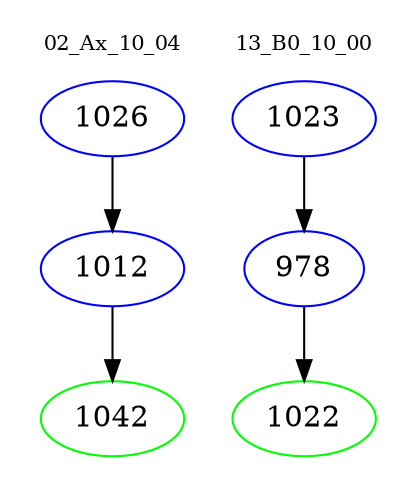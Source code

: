 digraph{
subgraph cluster_0 {
color = white
label = "02_Ax_10_04";
fontsize=10;
T0_1026 [label="1026", color="blue"]
T0_1026 -> T0_1012 [color="black"]
T0_1012 [label="1012", color="blue"]
T0_1012 -> T0_1042 [color="black"]
T0_1042 [label="1042", color="green"]
}
subgraph cluster_1 {
color = white
label = "13_B0_10_00";
fontsize=10;
T1_1023 [label="1023", color="blue"]
T1_1023 -> T1_978 [color="black"]
T1_978 [label="978", color="blue"]
T1_978 -> T1_1022 [color="black"]
T1_1022 [label="1022", color="green"]
}
}
